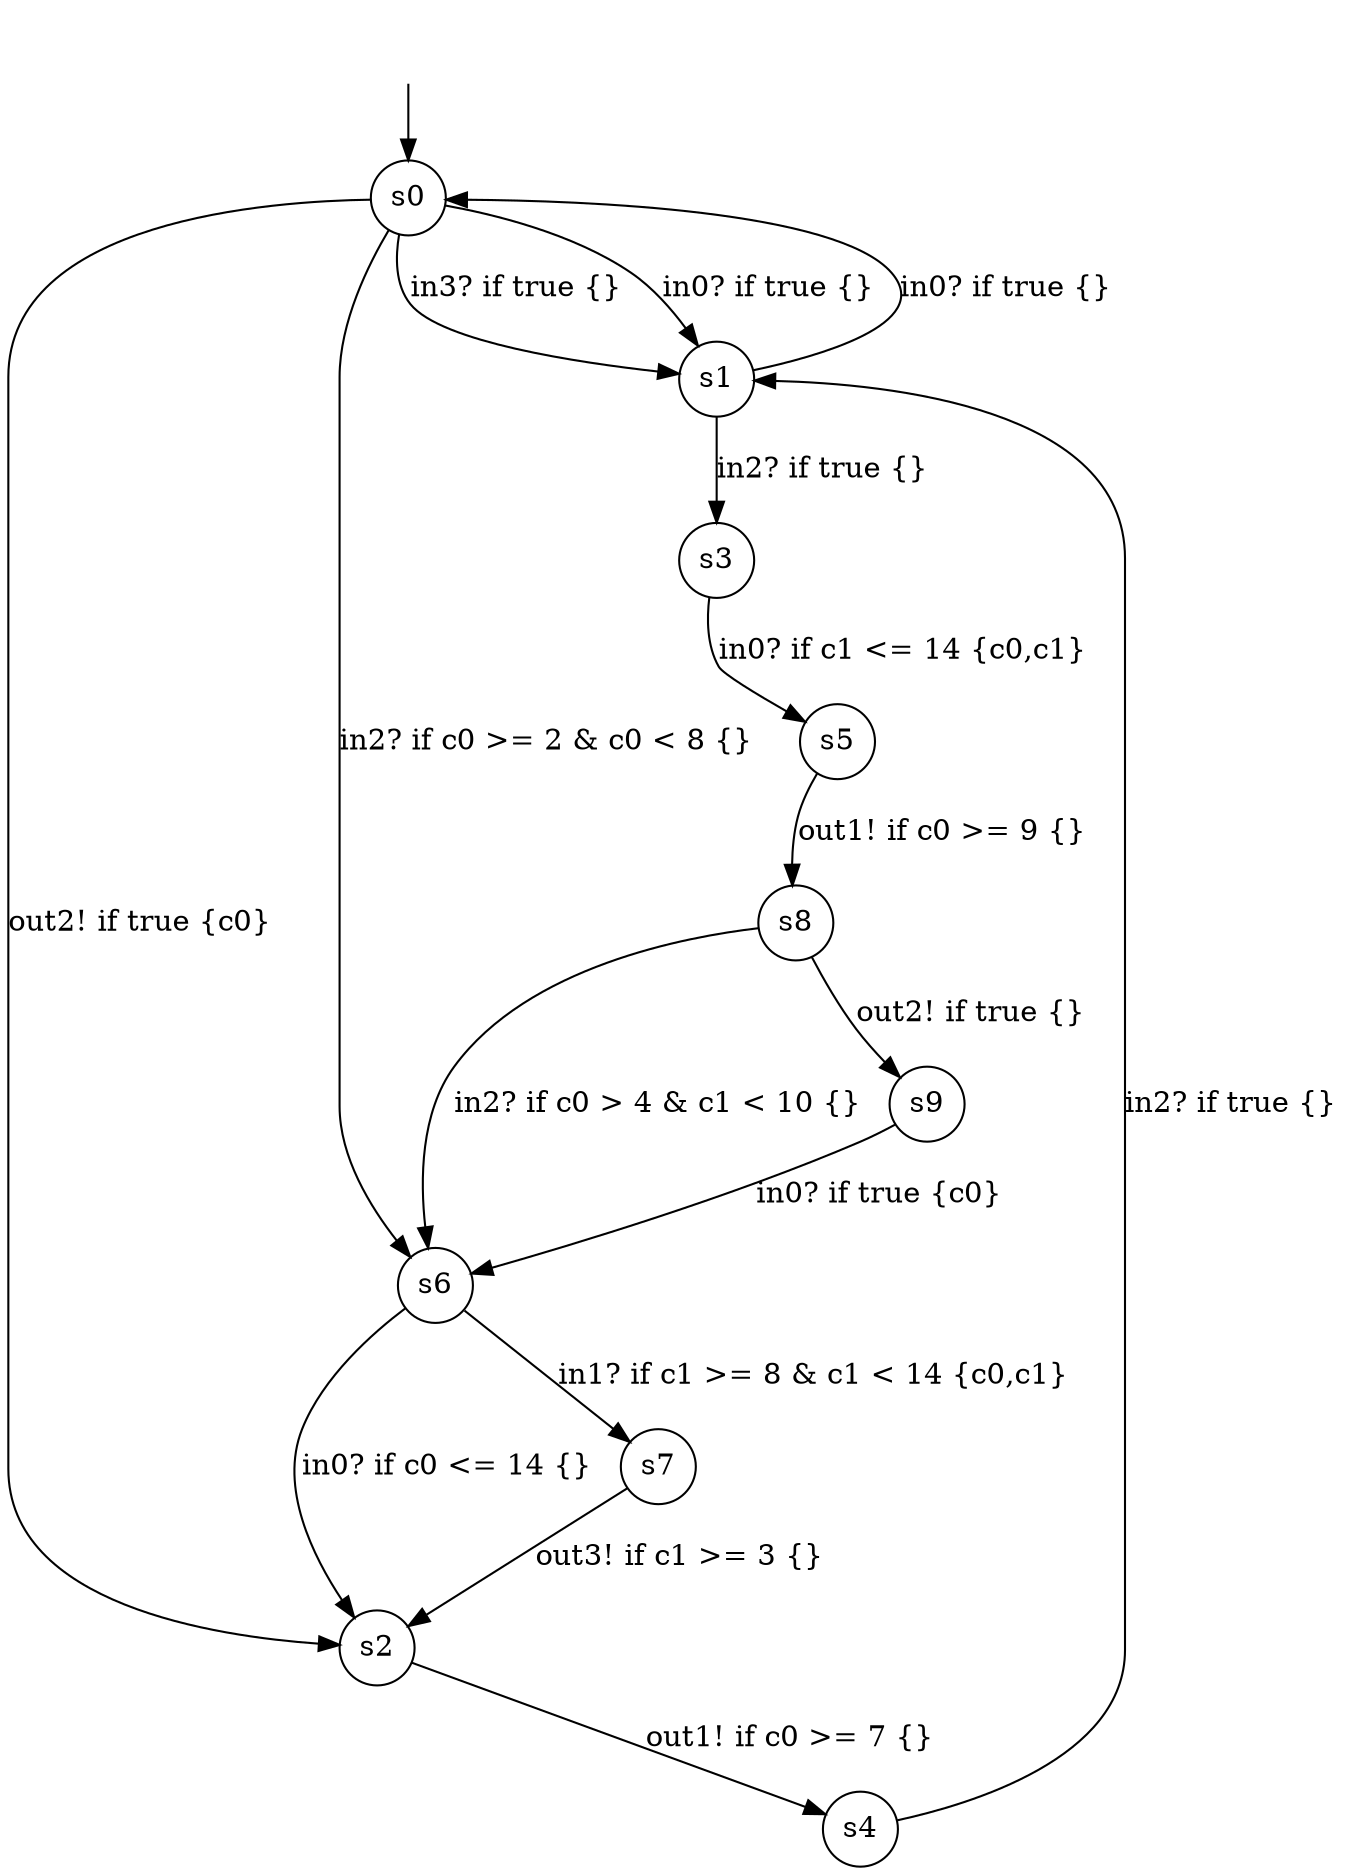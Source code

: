digraph g {
__start0 [label="" shape="none"];
s0 [shape="circle" margin=0 label="s0"];
s1 [shape="circle" margin=0 label="s1"];
s2 [shape="circle" margin=0 label="s2"];
s3 [shape="circle" margin=0 label="s3"];
s4 [shape="circle" margin=0 label="s4"];
s5 [shape="circle" margin=0 label="s5"];
s6 [shape="circle" margin=0 label="s6"];
s7 [shape="circle" margin=0 label="s7"];
s8 [shape="circle" margin=0 label="s8"];
s9 [shape="circle" margin=0 label="s9"];
s0 -> s1 [label="in3? if true {} "];
s0 -> s1 [label="in0? if true {} "];
s0 -> s6 [label="in2? if c0 >= 2 & c0 < 8 {} "];
s0 -> s2 [label="out2! if true {c0} "];
s1 -> s0 [label="in0? if true {} "];
s1 -> s3 [label="in2? if true {} "];
s2 -> s4 [label="out1! if c0 >= 7 {} "];
s3 -> s5 [label="in0? if c1 <= 14 {c0,c1} "];
s4 -> s1 [label="in2? if true {} "];
s5 -> s8 [label="out1! if c0 >= 9 {} "];
s6 -> s2 [label="in0? if c0 <= 14 {} "];
s6 -> s7 [label="in1? if c1 >= 8 & c1 < 14 {c0,c1} "];
s7 -> s2 [label="out3! if c1 >= 3 {} "];
s8 -> s6 [label="in2? if c0 > 4 & c1 < 10 {} "];
s8 -> s9 [label="out2! if true {} "];
s9 -> s6 [label="in0? if true {c0} "];
__start0 -> s0;
}
